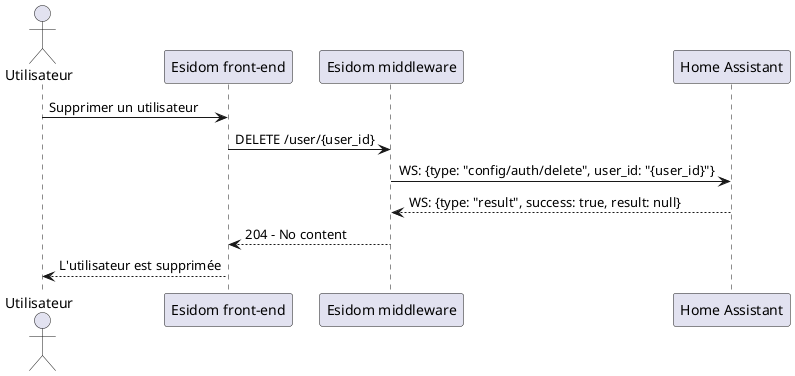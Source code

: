 @startuml supprimer utilisateur

actor "Utilisateur" as u
participant "Esidom front-end" as fe
participant "Esidom middleware" as m
participant "Home Assistant" as ha

u -> fe: Supprimer un utilisateur
fe -> m: DELETE /user/{user_id}
m -> ha: WS: {type: "config/auth/delete", user_id: "{user_id}"}
ha --> m: WS: {type: "result", success: true, result: null}
m --> fe: 204 - No content
fe --> u: L'utilisateur est supprimée

@enduml